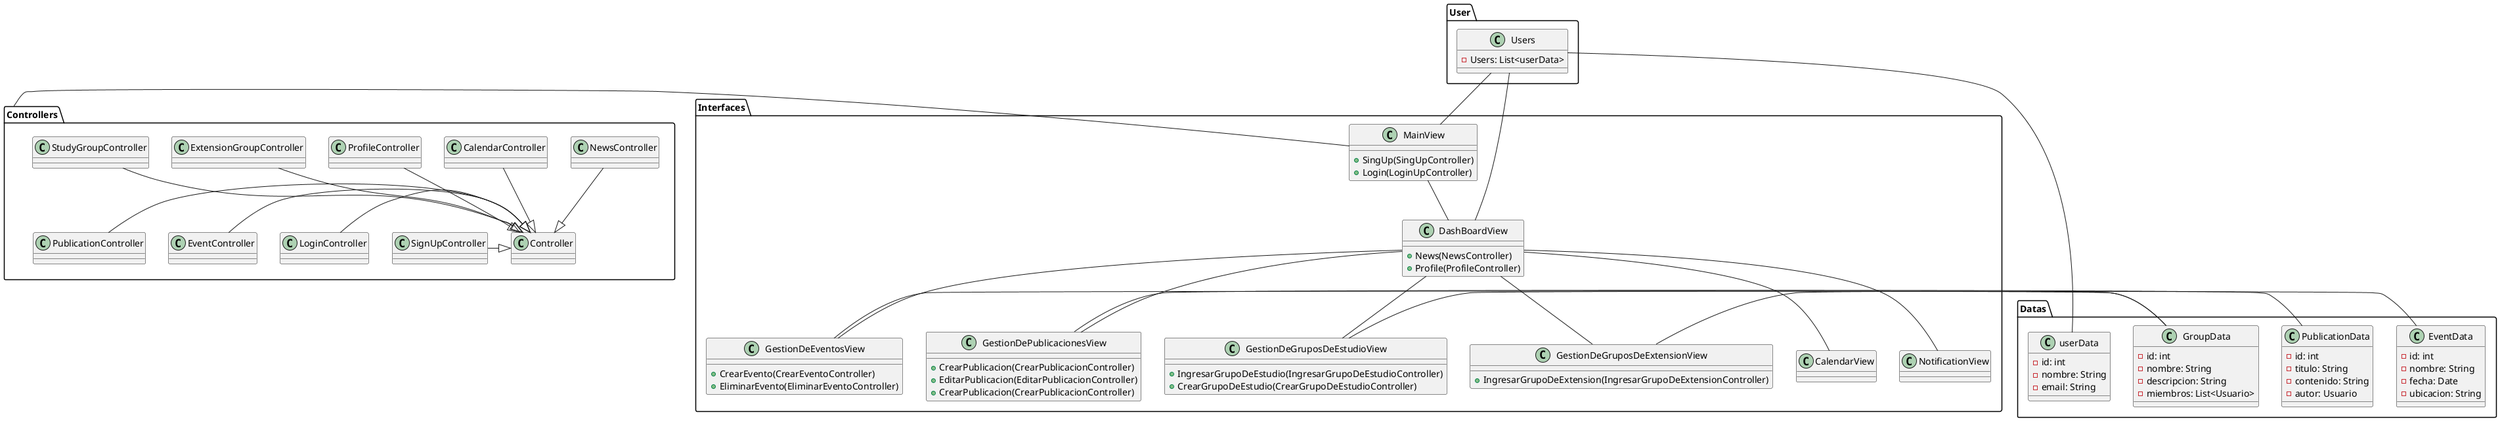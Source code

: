 @startuml Diagrama de paquetes

package "User" {
    class Users{
    - Users: List<userData>
    } 
}

package "Controllers"{
    class Controller{}
    class SignUpController{}
    class LoginController{}
    class EventController{}
    class PublicationController{}
    class NewsController{}
    class CalendarController{}
    class ProfileController{}
    class ExtensionGroupController{}
    class StudyGroupController{}
}

.Controllers.SignUpController-|>Controller
.Controllers.LoginController-|>Controller
.Controllers.EventController-|>Controller
.Controllers.PublicationController-|>Controller
.Controllers.NewsController--|>Controller
.Controllers.CalendarController--|>Controller
.Controllers.ProfileController--|>Controller
.Controllers.ExtensionGroupController--|>Controller
.Controllers.StudyGroupController--|>Controller

Controllers - .Interfaces.MainView

.User.Users -- .Datas.userData
.User.Users -- .Interfaces.MainView
.User.Users - .Interfaces.DashBoardView
.Datas.EventData - .Interfaces.GestionDeEventosView
.Datas.PublicationData - .Interfaces.GestionDePublicacionesView
.Datas.GroupData - .Interfaces.GestionDeGruposDeEstudioView
.Datas.GroupData - .Interfaces.GestionDeGruposDeExtensionView

package "Datas" {
    class userData{
    -id: int
    -nombre: String
    -email: String
    }
    class PublicationData{
    -id: int
    -titulo: String
    -contenido: String
    -autor: Usuario
    }
    class EventData{
    -id: int
    -nombre: String
    -fecha: Date
    -ubicacion: String
    }
    class GroupData {
    -id: int
    -nombre: String
    -descripcion: String
    -miembros: List<Usuario>
    }

}

package "Interfaces"{
    class MainView {
    +SingUp(SingUpController)
    +Login(LoginUpController)
    }
    class GestionDeGruposDeEstudioView {
    +IngresarGrupoDeEstudio(IngresarGrupoDeEstudioController)
    +CrearGrupoDeEstudio(CrearGrupoDeEstudioController)
    }
    class GestionDeGruposDeExtensionView {
    +IngresarGrupoDeExtension(IngresarGrupoDeExtensionController)
    }
    class DashBoardView {
    +News(NewsController)
    +Profile(ProfileController)
    }
    class CalendarView {
    }
    class NotificationView {
    }
    class GestionDePublicacionesView {
    +CrearPublicacion(CrearPublicacionController)
    +EditarPublicacion(EditarPublicacionController)
    +CrearPublicacion(CrearPublicacionController)
    }
    class GestionDeEventosView {
    +CrearEvento(CrearEventoController)
    +EliminarEvento(EliminarEventoController)
    }

    MainView -- DashBoardView
    DashBoardView -- CalendarView
    DashBoardView -- NotificationView
    DashBoardView -- GestionDePublicacionesView
    DashBoardView -- GestionDeEventosView
    DashBoardView -- GestionDeGruposDeEstudioView
    DashBoardView -- GestionDeGruposDeExtensionView
}

@enduml